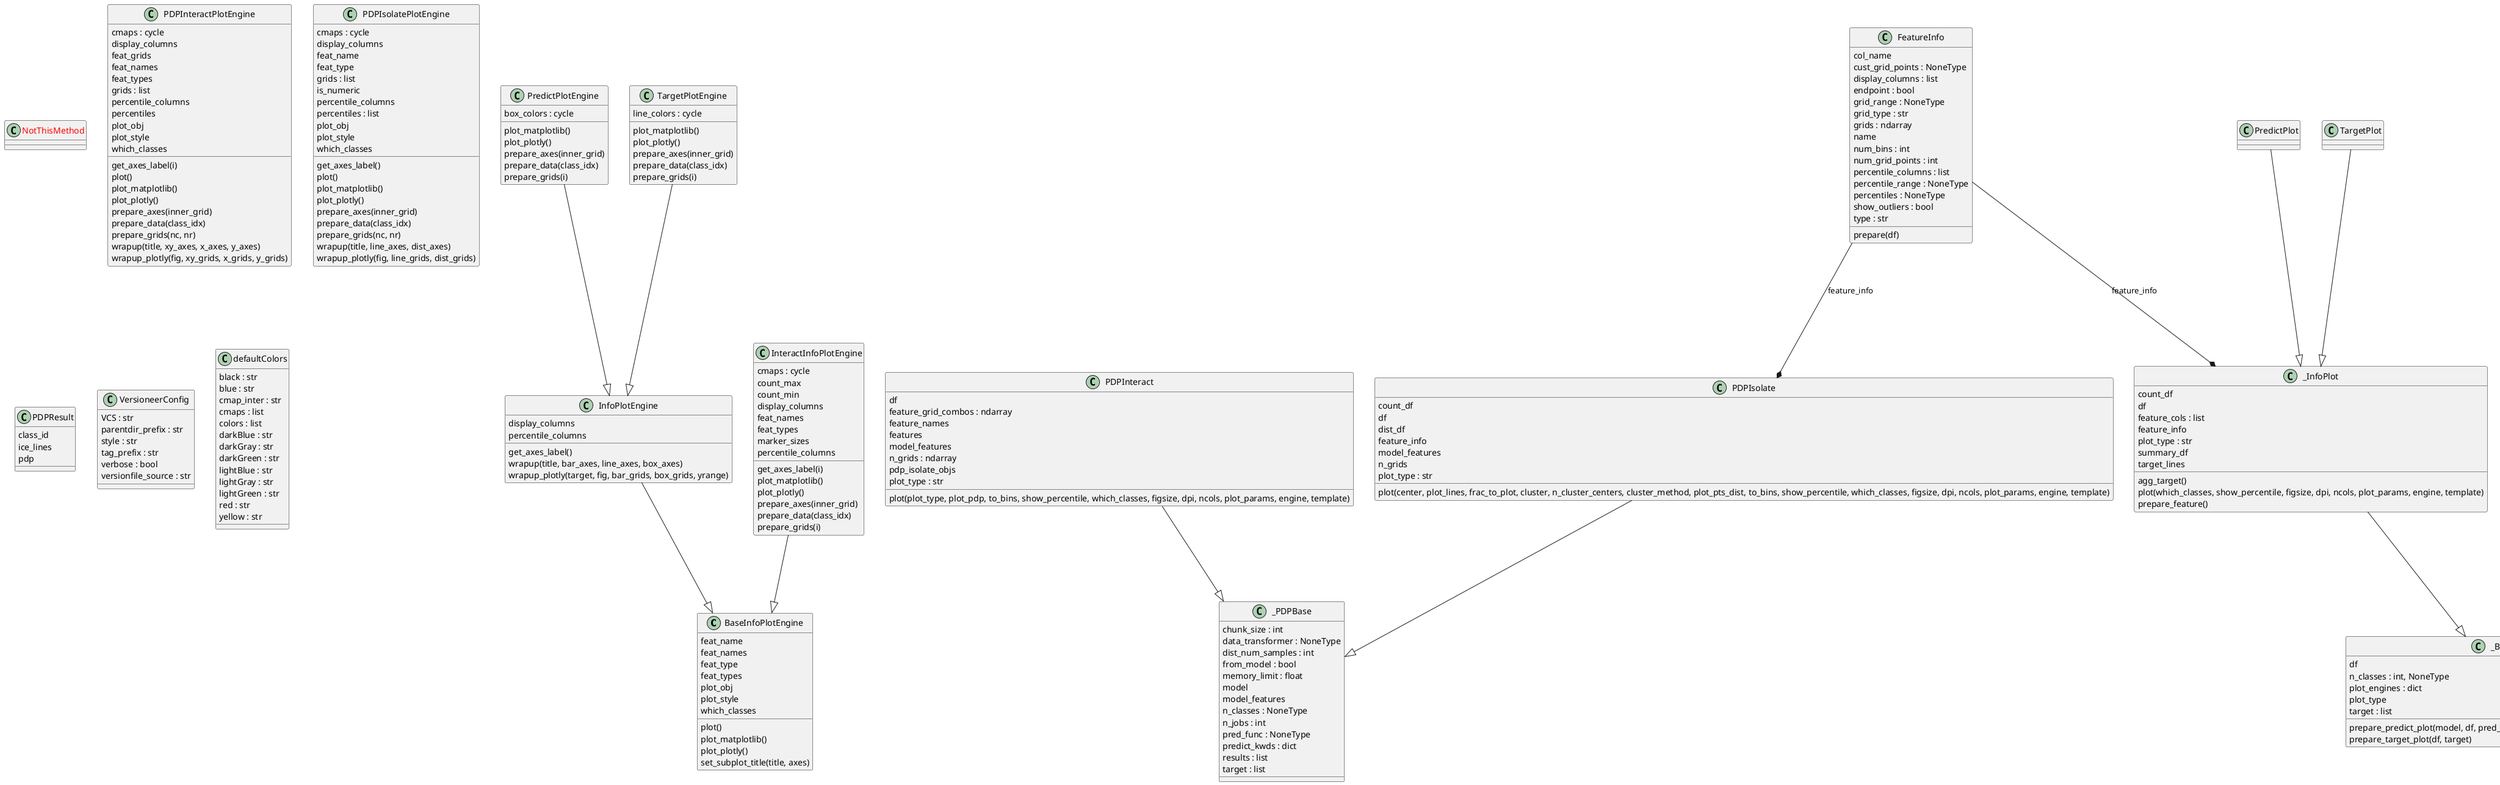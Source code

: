 @startuml classes
set namespaceSeparator none
class "BaseInfoPlotEngine" as pdpbox.info_plot_utils.BaseInfoPlotEngine {
  feat_name
  feat_names
  feat_type
  feat_types
  plot_obj
  plot_style
  which_classes
  plot()
  plot_matplotlib()
  plot_plotly()
  set_subplot_title(title, axes)
}
class "FeatureInfo" as pdpbox.utils.FeatureInfo {
  col_name
  cust_grid_points : NoneType
  display_columns : list
  endpoint : bool
  grid_range : NoneType
  grid_type : str
  grids : ndarray
  name
  num_bins : int
  num_grid_points : int
  percentile_columns : list
  percentile_range : NoneType
  percentiles : NoneType
  show_outliers : bool
  type : str
  prepare(df)
}
class "InfoPlotEngine" as pdpbox.info_plot_utils.InfoPlotEngine {
  display_columns
  percentile_columns
  get_axes_label()
  wrapup(title, bar_axes, line_axes, box_axes)
  wrapup_plotly(target, fig, bar_grids, box_grids, yrange)
}
class "InfoPlotStyle" as pdpbox.styles.InfoPlotStyle {
  bar : dict
  box : dict
  gaps : dict
  line : dict
  plot_sizes : dict
  plot_type : str
  plot_type_to_title : dict
  subplot_ratio : dict
  set_bar_style()
  set_box_style()
  set_gaps()
  set_line_style()
  set_plot_sizes()
  set_plot_title(feat_name)
  set_subplot_ratio()
  update_plot_domains(fig, nr, nc, grids, title_text)
  update_styles()
}
class "InteractInfoPlotEngine" as pdpbox.info_plot_utils.InteractInfoPlotEngine {
  cmaps : cycle
  count_max
  count_min
  display_columns
  feat_names
  feat_types
  marker_sizes
  percentile_columns
  get_axes_label(i)
  plot_matplotlib()
  plot_plotly()
  prepare_axes(inner_grid)
  prepare_data(class_idx)
  prepare_grids(i)
}
class "InteractInfoPlotStyle" as pdpbox.styles.InteractInfoPlotStyle {
  annotate
  gaps : dict
  legend : dict
  marker : dict
  plot_sizes : dict
  plot_type : str
  plot_type_to_title : dict
  subplot_ratio : dict
  set_gaps()
  set_legend_style()
  set_marker_style()
  set_plot_sizes()
  set_plot_title(feat_names)
  set_subplot_ratio()
  update_plot_domains(fig, nr, nc, grids, title_text)
}
class "InteractPredictPlot" as pdpbox.info_plots.InteractPredictPlot {
}
class "InteractTargetPlot" as pdpbox.info_plots.InteractTargetPlot {
}
class "<color:red>NotThisMethod</color>" as pdpbox._version.NotThisMethod {
}
class "PDPInteract" as pdpbox.pdp.PDPInteract {
  df
  feature_grid_combos : ndarray
  feature_names
  features
  model_features
  n_grids : ndarray
  pdp_isolate_objs
  plot_type : str
  plot(plot_type, plot_pdp, to_bins, show_percentile, which_classes, figsize, dpi, ncols, plot_params, engine, template)
}
class "PDPInteractPlotEngine" as pdpbox.pdp_utils.PDPInteractPlotEngine {
  cmaps : cycle
  display_columns
  feat_grids
  feat_names
  feat_types
  grids : list
  percentile_columns
  percentiles
  plot_obj
  plot_style
  which_classes
  get_axes_label(i)
  plot()
  plot_matplotlib()
  plot_plotly()
  prepare_axes(inner_grid)
  prepare_data(class_idx)
  prepare_grids(nc, nr)
  wrapup(title, xy_axes, x_axes, y_axes)
  wrapup_plotly(fig, xy_grids, x_grids, y_grids)
}
class "PDPInteractPlotStyle" as pdpbox.styles.PDPInteractPlotStyle {
  gaps : dict
  interact : dict
  isolate : dict
  plot_sizes : dict
  plot_type
  plot_type_to_title : dict
  subplot_ratio : dict
  set_gaps()
  set_interact_style()
  set_isolate_style()
  set_plot_attributes()
  set_plot_sizes()
  set_plot_title(feat_names)
  set_subplot_ratio()
  update_plot_domains(fig, nc, nr, grids, title_text)
}
class "PDPIsolate" as pdpbox.pdp.PDPIsolate {
  count_df
  df
  dist_df
  feature_info
  model_features
  n_grids
  plot_type : str
  plot(center, plot_lines, frac_to_plot, cluster, n_cluster_centers, cluster_method, plot_pts_dist, to_bins, show_percentile, which_classes, figsize, dpi, ncols, plot_params, engine, template)
}
class "PDPIsolatePlotEngine" as pdpbox.pdp_utils.PDPIsolatePlotEngine {
  cmaps : cycle
  display_columns
  feat_name
  feat_type
  grids : list
  is_numeric
  percentile_columns
  percentiles : list
  plot_obj
  plot_style
  which_classes
  get_axes_label()
  plot()
  plot_matplotlib()
  plot_plotly()
  prepare_axes(inner_grid)
  prepare_data(class_idx)
  prepare_grids(nc, nr)
  wrapup(title, line_axes, dist_axes)
  wrapup_plotly(fig, line_grids, dist_grids)
}
class "PDPIsolatePlotStyle" as pdpbox.styles.PDPIsolatePlotStyle {
  dist : dict
  gaps : dict
  line : dict
  pdp_hl
  plot_sizes : dict
  plot_type
  plot_type_to_title : dict
  std_fill : bool
  subplot_ratio : dict
  set_dist_style()
  set_gaps()
  set_line_style()
  set_plot_attributes()
  set_plot_sizes()
  set_plot_title(feat_name)
  set_subplot_ratio()
  update_plot_domains(fig, nc, nr, grids, title_text)
}
class "PDPResult" as pdpbox.pdp.PDPResult {
  class_id
  ice_lines
  pdp
}
class "PlotStyle" as pdpbox.styles.PlotStyle {
  figsize : tuple
  font_family
  label : dict
  ncols : int
  nrows : int
  plot_params
  tick : dict
  title : dict
  get_plot_sizes()
  get_subplot_title(x, y, title_text)
  make_subplots()
  make_subplots_plotly(plot_args)
  set_default_attributes()
  set_figsize(num_plots)
  set_label_style()
  set_tick_style()
  set_title_style()
  update_plot_domains(fig, nr, nc, grids, title_text, plot_domain_func)
  update_styles()
}
class "PredictPlot" as pdpbox.info_plots.PredictPlot {
}
class "PredictPlotEngine" as pdpbox.info_plot_utils.PredictPlotEngine {
  box_colors : cycle
  plot_matplotlib()
  plot_plotly()
  prepare_axes(inner_grid)
  prepare_data(class_idx)
  prepare_grids(i)
}
class "TargetPlot" as pdpbox.info_plots.TargetPlot {
}
class "TargetPlotEngine" as pdpbox.info_plot_utils.TargetPlotEngine {
  line_colors : cycle
  plot_matplotlib()
  plot_plotly()
  prepare_axes(inner_grid)
  prepare_data(class_idx)
  prepare_grids(i)
}
class "VersioneerConfig" as pdpbox._version.VersioneerConfig {
  VCS : str
  parentdir_prefix : str
  style : str
  tag_prefix : str
  verbose : bool
  versionfile_source : str
}
class "_BaseInfoPlot" as pdpbox.info_plots._BaseInfoPlot {
  df
  n_classes : int, NoneType
  plot_engines : dict
  plot_type
  target : list
  prepare_predict_plot(model, df, pred_func, n_classes, predict_kwds, chunk_size)
  prepare_target_plot(df, target)
}
class "_InfoPlot" as pdpbox.info_plots._InfoPlot {
  count_df
  df
  feature_cols : list
  feature_info
  plot_type : str
  summary_df
  target_lines
  agg_target()
  plot(which_classes, show_percentile, figsize, dpi, ncols, plot_params, engine, template)
  prepare_feature()
}
class "_InteractInfoPlot" as pdpbox.info_plots._InteractInfoPlot {
  df
  feature_cols
  feature_infos
  plot_df
  plot_type : str
  summary_df
  agg_target()
  plot(which_classes, show_percentile, figsize, dpi, ncols, annotate, plot_params, engine, template)
  prepare_feature()
}
class "_PDPBase" as pdpbox.pdp._PDPBase {
  chunk_size : int
  data_transformer : NoneType
  dist_num_samples : int
  from_model : bool
  memory_limit : float
  model
  model_features
  n_classes : NoneType
  n_jobs : int
  pred_func : NoneType
  predict_kwds : dict
  results : list
  target : list
}
class "defaultColors" as pdpbox.styles.defaultColors {
  black : str
  blue : str
  cmap_inter : str
  cmaps : list
  colors : list
  darkBlue : str
  darkGray : str
  darkGreen : str
  lightBlue : str
  lightGray : str
  lightGreen : str
  red : str
  yellow : str
}
pdpbox.info_plot_utils.InfoPlotEngine --|> pdpbox.info_plot_utils.BaseInfoPlotEngine
pdpbox.info_plot_utils.InteractInfoPlotEngine --|> pdpbox.info_plot_utils.BaseInfoPlotEngine
pdpbox.info_plot_utils.PredictPlotEngine --|> pdpbox.info_plot_utils.InfoPlotEngine
pdpbox.info_plot_utils.TargetPlotEngine --|> pdpbox.info_plot_utils.InfoPlotEngine
pdpbox.info_plots.InteractPredictPlot --|> pdpbox.info_plots._InteractInfoPlot
pdpbox.info_plots.InteractTargetPlot --|> pdpbox.info_plots._InteractInfoPlot
pdpbox.info_plots.PredictPlot --|> pdpbox.info_plots._InfoPlot
pdpbox.info_plots.TargetPlot --|> pdpbox.info_plots._InfoPlot
pdpbox.info_plots._InfoPlot --|> pdpbox.info_plots._BaseInfoPlot
pdpbox.info_plots._InteractInfoPlot --|> pdpbox.info_plots._BaseInfoPlot
pdpbox.pdp.PDPInteract --|> pdpbox.pdp._PDPBase
pdpbox.pdp.PDPIsolate --|> pdpbox.pdp._PDPBase
pdpbox.styles.InfoPlotStyle --|> pdpbox.styles.PlotStyle
pdpbox.styles.InteractInfoPlotStyle --|> pdpbox.styles.PlotStyle
pdpbox.styles.PDPInteractPlotStyle --|> pdpbox.styles.PlotStyle
pdpbox.styles.PDPIsolatePlotStyle --|> pdpbox.styles.PlotStyle
pdpbox.utils.FeatureInfo --* pdpbox.info_plots._InfoPlot : feature_info
pdpbox.utils.FeatureInfo --* pdpbox.pdp.PDPIsolate : feature_info
@enduml
